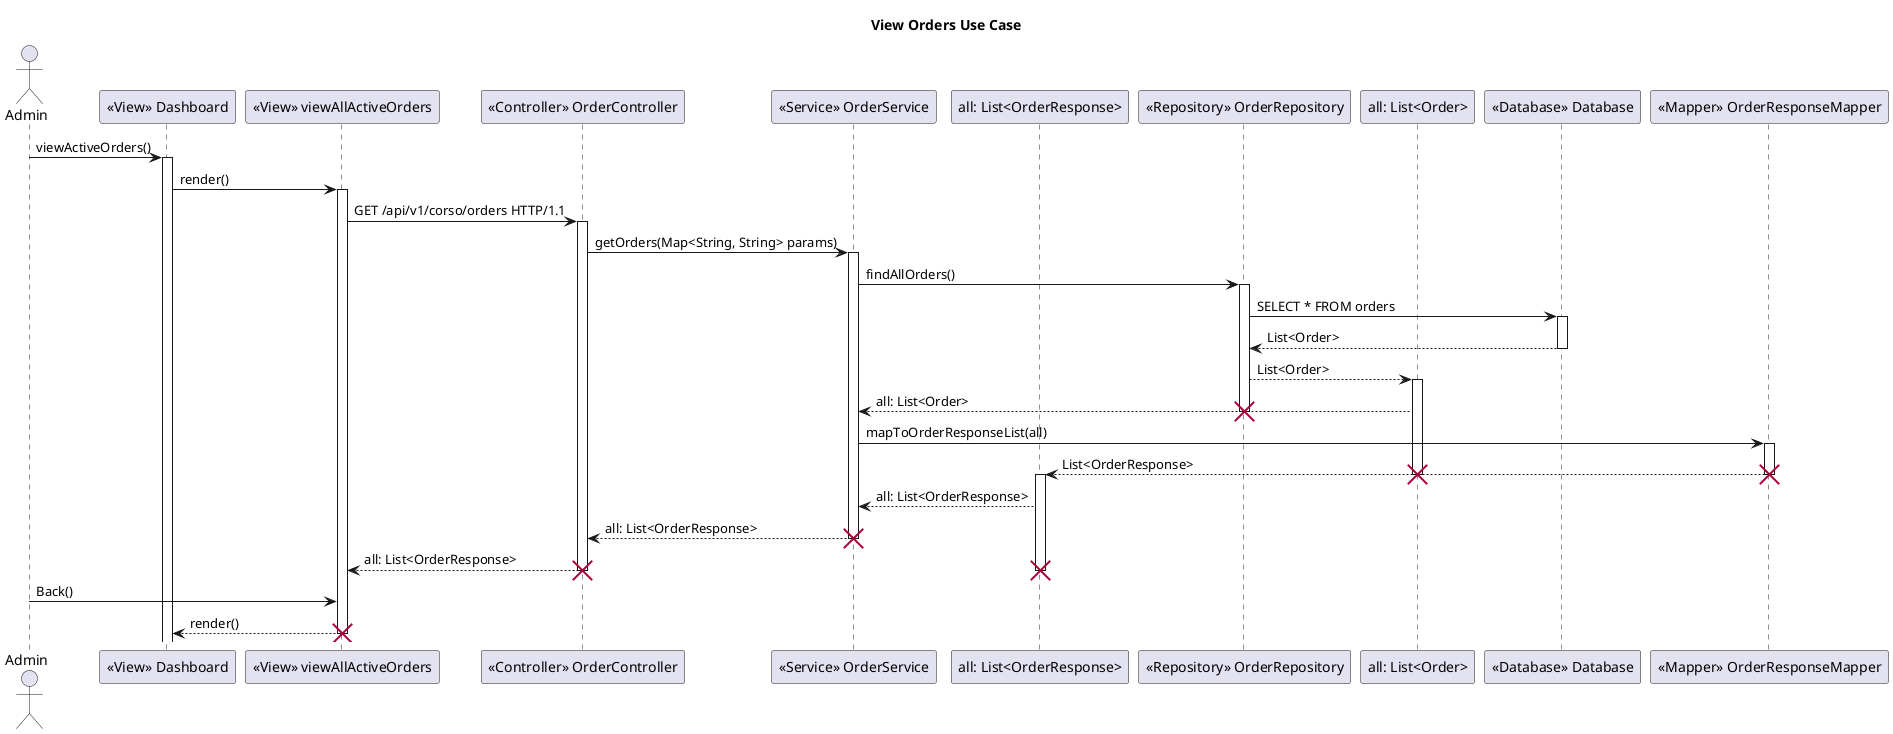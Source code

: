 @startuml

title View Orders Use Case

actor Admin

participant View as "<<View>> Dashboard"

participant viewAllActiveOrders as "<<View>> viewAllActiveOrders"

participant OrderController as "<<Controller>> OrderController"

participant OrderService as "<<Service>> OrderService"

participant allResponse as "all: List<OrderResponse>"

participant OrderRepository as "<<Repository>> OrderRepository"

participant allOrders as "all: List<Order>"

participant Database as "<<Database>> Database"

participant OrderResponseMapper as "<<Mapper>> OrderResponseMapper"

Admin -> View: viewActiveOrders()
activate View
View -> viewAllActiveOrders: render()
activate viewAllActiveOrders
viewAllActiveOrders -> OrderController: GET /api/v1/corso/orders HTTP/1.1
activate OrderController
OrderController -> OrderService: getOrders(Map<String, String> params)

activate OrderService

OrderService -> OrderRepository: findAllOrders()

activate OrderRepository

OrderRepository -> Database: SELECT * FROM orders 

activate Database

Database --> OrderRepository: List<Order>

deactivate Database

OrderRepository --> allOrders : List<Order>
activate allOrders
allOrders --> OrderService: all: List<Order>

destroy OrderRepository

OrderService -> OrderResponseMapper: mapToOrderResponseList(all)

activate OrderResponseMapper

OrderResponseMapper --> allResponse: List<OrderResponse>
destroy allOrders

activate allResponse

destroy OrderResponseMapper

allResponse --> OrderService : all: List<OrderResponse>

OrderService --> OrderController : all: List<OrderResponse>

destroy OrderService

OrderController --> viewAllActiveOrders : all: List<OrderResponse>

destroy allResponse
destroy OrderController

Admin -> viewAllActiveOrders: Back()

viewAllActiveOrders --> View: render()
destroy viewAllActiveOrders





@endpuml
